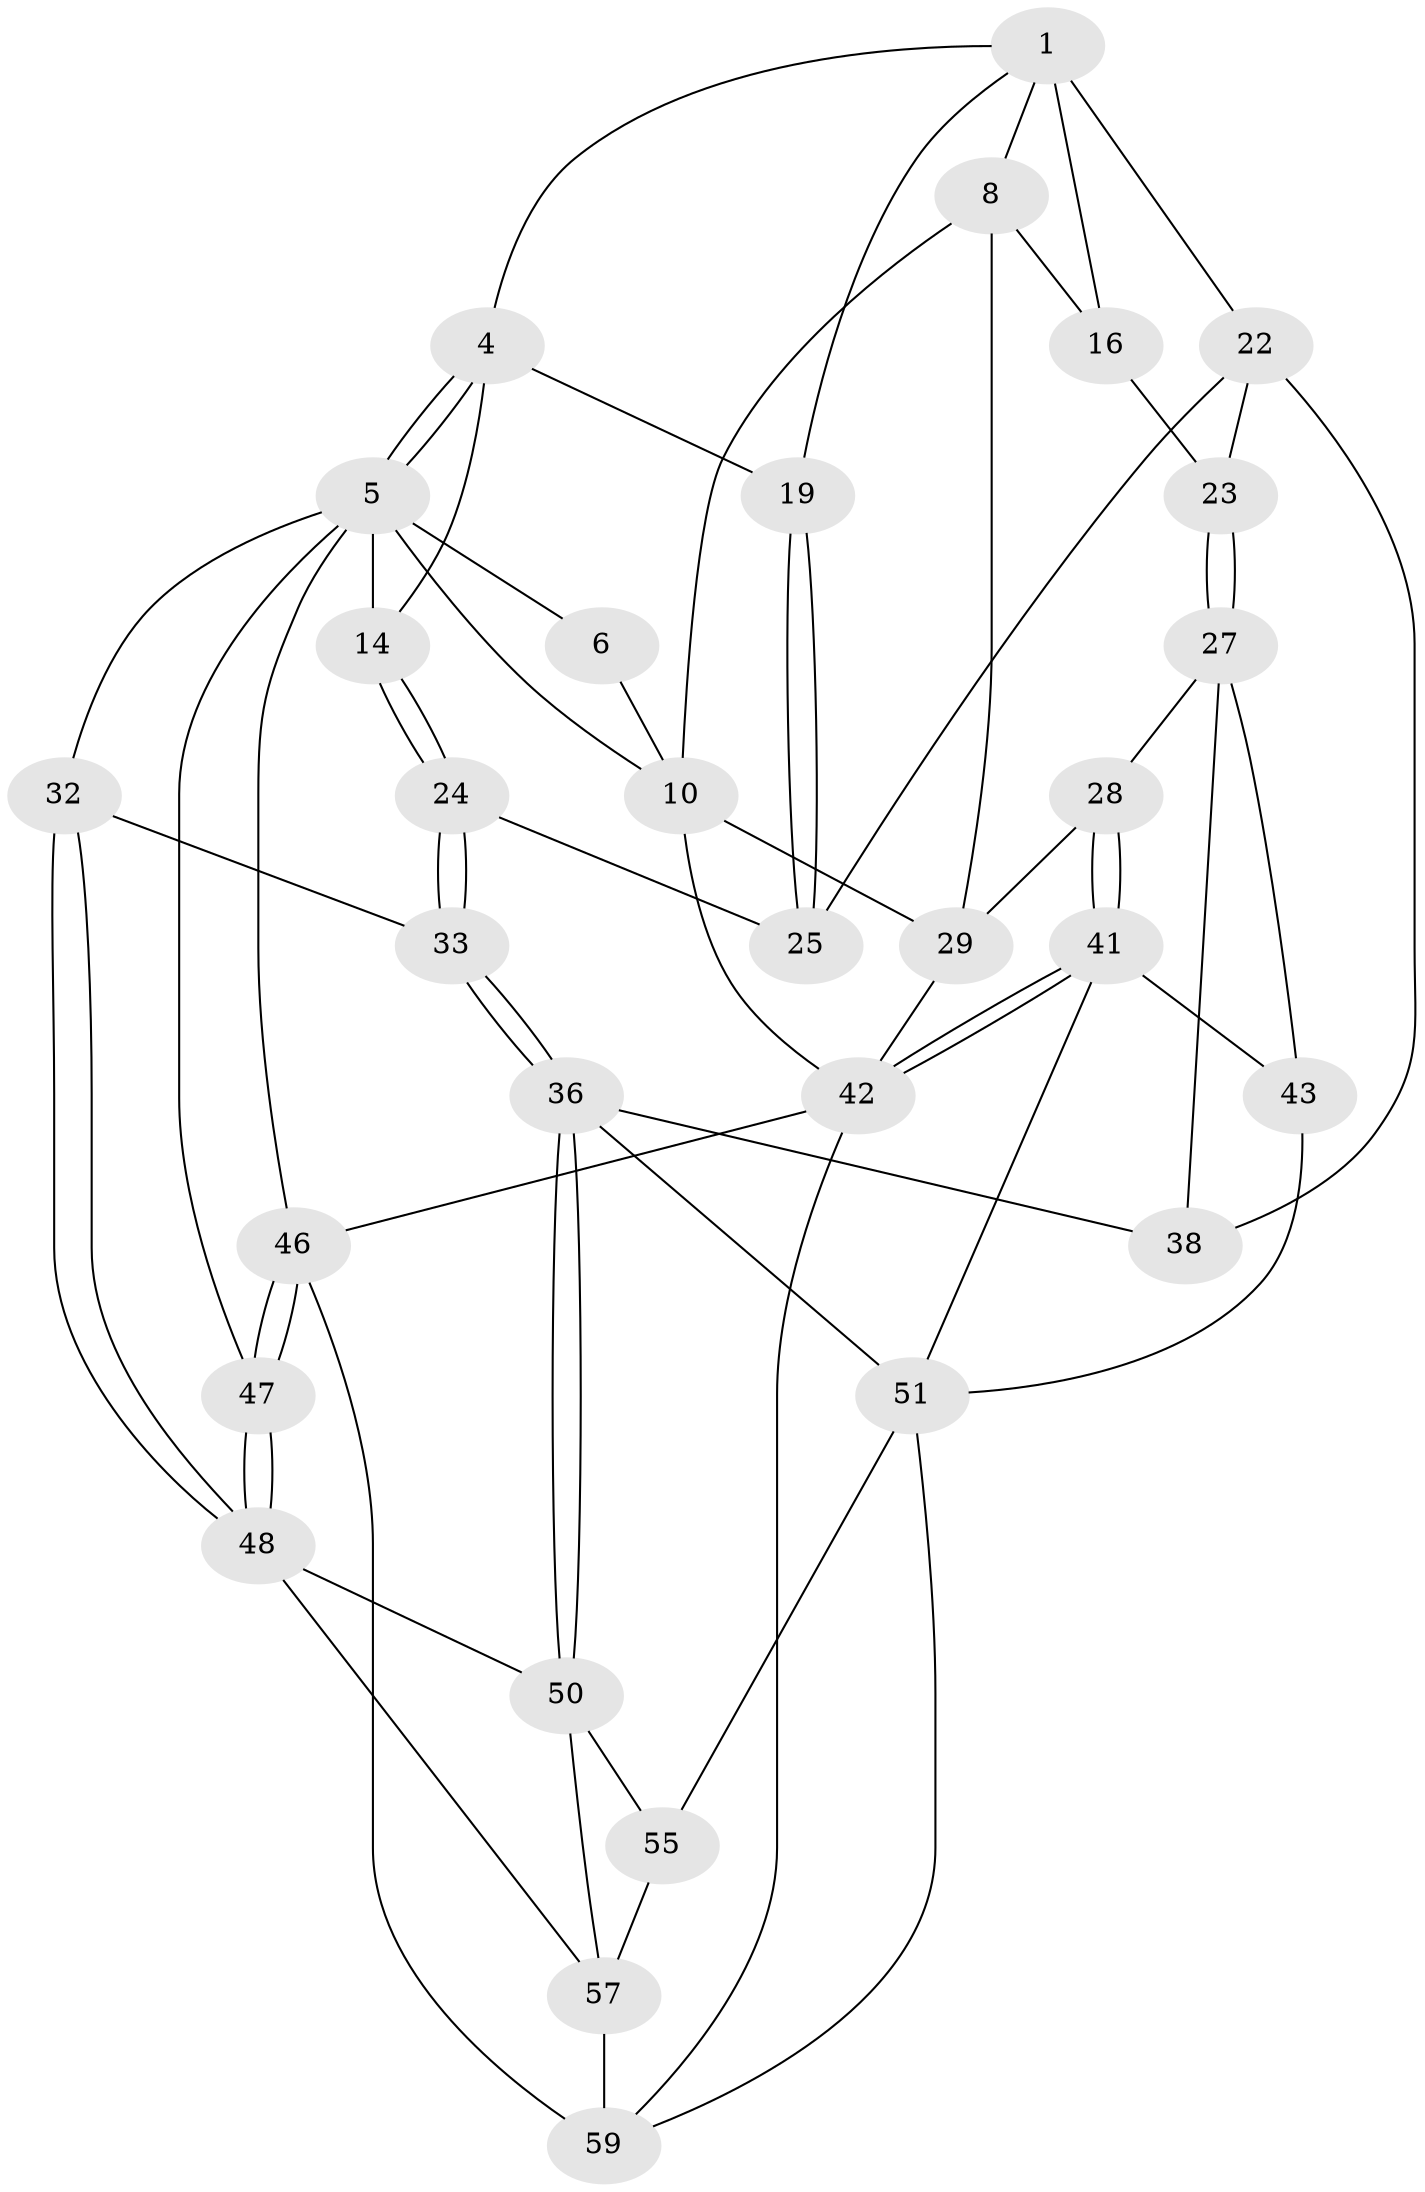 // original degree distribution, {3: 0.031746031746031744, 5: 0.5714285714285714, 6: 0.1746031746031746, 4: 0.2222222222222222}
// Generated by graph-tools (version 1.1) at 2025/17/03/09/25 04:17:08]
// undirected, 31 vertices, 70 edges
graph export_dot {
graph [start="1"]
  node [color=gray90,style=filled];
  1 [pos="+0.16635577224964865+0",super="+2+7"];
  4 [pos="+0.5517828599811253+0",super="+15"];
  5 [pos="+0.5643888889957651+0",super="+12"];
  6 [pos="+0.12782867252383193+0"];
  8 [pos="+0.13700131144501387+0.13065389916290038",super="+9"];
  10 [pos="+0+0.16982351825800684",super="+34+11"];
  14 [pos="+0.7407748859145672+0.23108400083393713"];
  16 [pos="+0.30058817915472374+0.19554691844160613",super="+17"];
  19 [pos="+0.5527253787217667+0.2574712438428951"];
  22 [pos="+0.3806421945174325+0.31607389979292466",super="+35"];
  23 [pos="+0.27745627536974715+0.4026520234542787"];
  24 [pos="+0.7376225151922107+0.24353662484600944"];
  25 [pos="+0.5765639451063249+0.36816715648545895"];
  27 [pos="+0.25740370155920056+0.46327056926539956",super="+39"];
  28 [pos="+0.1740264179650871+0.47623091388803807"];
  29 [pos="+0.16312277064140782+0.4700654705120892",super="+30+40"];
  32 [pos="+0.8157403692017748+0.5113475247905003"];
  33 [pos="+0.7843702539369141+0.5123139960889824"];
  36 [pos="+0.750262086580184+0.5267849184577988",super="+37"];
  38 [pos="+0.5615962381123952+0.45839626184979104"];
  41 [pos="+0.028672878576037668+0.8002158082378984",super="+44"];
  42 [pos="+0+0.9338774130780716",super="+45"];
  43 [pos="+0.3436596796895334+0.6730652405286598"];
  46 [pos="+1+1"];
  47 [pos="+1+0.9686016067504434"];
  48 [pos="+0.9980220075525642+0.8433830890387547",super="+49"];
  50 [pos="+0.8159840188884382+0.8122050802889134",super="+54"];
  51 [pos="+0.6541080165469705+0.5811811228883527",super="+52"];
  55 [pos="+0.6877754586564339+0.7425916332450875",super="+56"];
  57 [pos="+0.6495663610938356+0.8653469045247769",super="+58+62"];
  59 [pos="+0.48876343905273995+1",super="+60+63"];
  1 -- 16 [weight=2];
  1 -- 19;
  1 -- 4;
  1 -- 22;
  1 -- 8;
  4 -- 5;
  4 -- 5;
  4 -- 19;
  4 -- 14;
  5 -- 6;
  5 -- 32;
  5 -- 46;
  5 -- 14;
  5 -- 47;
  5 -- 10;
  6 -- 10;
  8 -- 16 [weight=2];
  8 -- 10;
  8 -- 29;
  10 -- 29 [weight=2];
  10 -- 42;
  14 -- 24;
  14 -- 24;
  16 -- 23;
  19 -- 25;
  19 -- 25;
  22 -- 23;
  22 -- 38;
  22 -- 25;
  23 -- 27;
  23 -- 27;
  24 -- 25;
  24 -- 33;
  24 -- 33;
  27 -- 28;
  27 -- 43;
  27 -- 38;
  28 -- 29;
  28 -- 41;
  28 -- 41;
  29 -- 42;
  32 -- 33;
  32 -- 48;
  32 -- 48;
  33 -- 36;
  33 -- 36;
  36 -- 50;
  36 -- 50;
  36 -- 51;
  36 -- 38;
  41 -- 42;
  41 -- 42;
  41 -- 43;
  41 -- 51;
  42 -- 59;
  42 -- 46;
  43 -- 51;
  46 -- 47;
  46 -- 47;
  46 -- 59;
  47 -- 48;
  47 -- 48;
  48 -- 50;
  48 -- 57;
  50 -- 57;
  50 -- 55;
  51 -- 55 [weight=2];
  51 -- 59;
  55 -- 57;
  57 -- 59 [weight=2];
}
